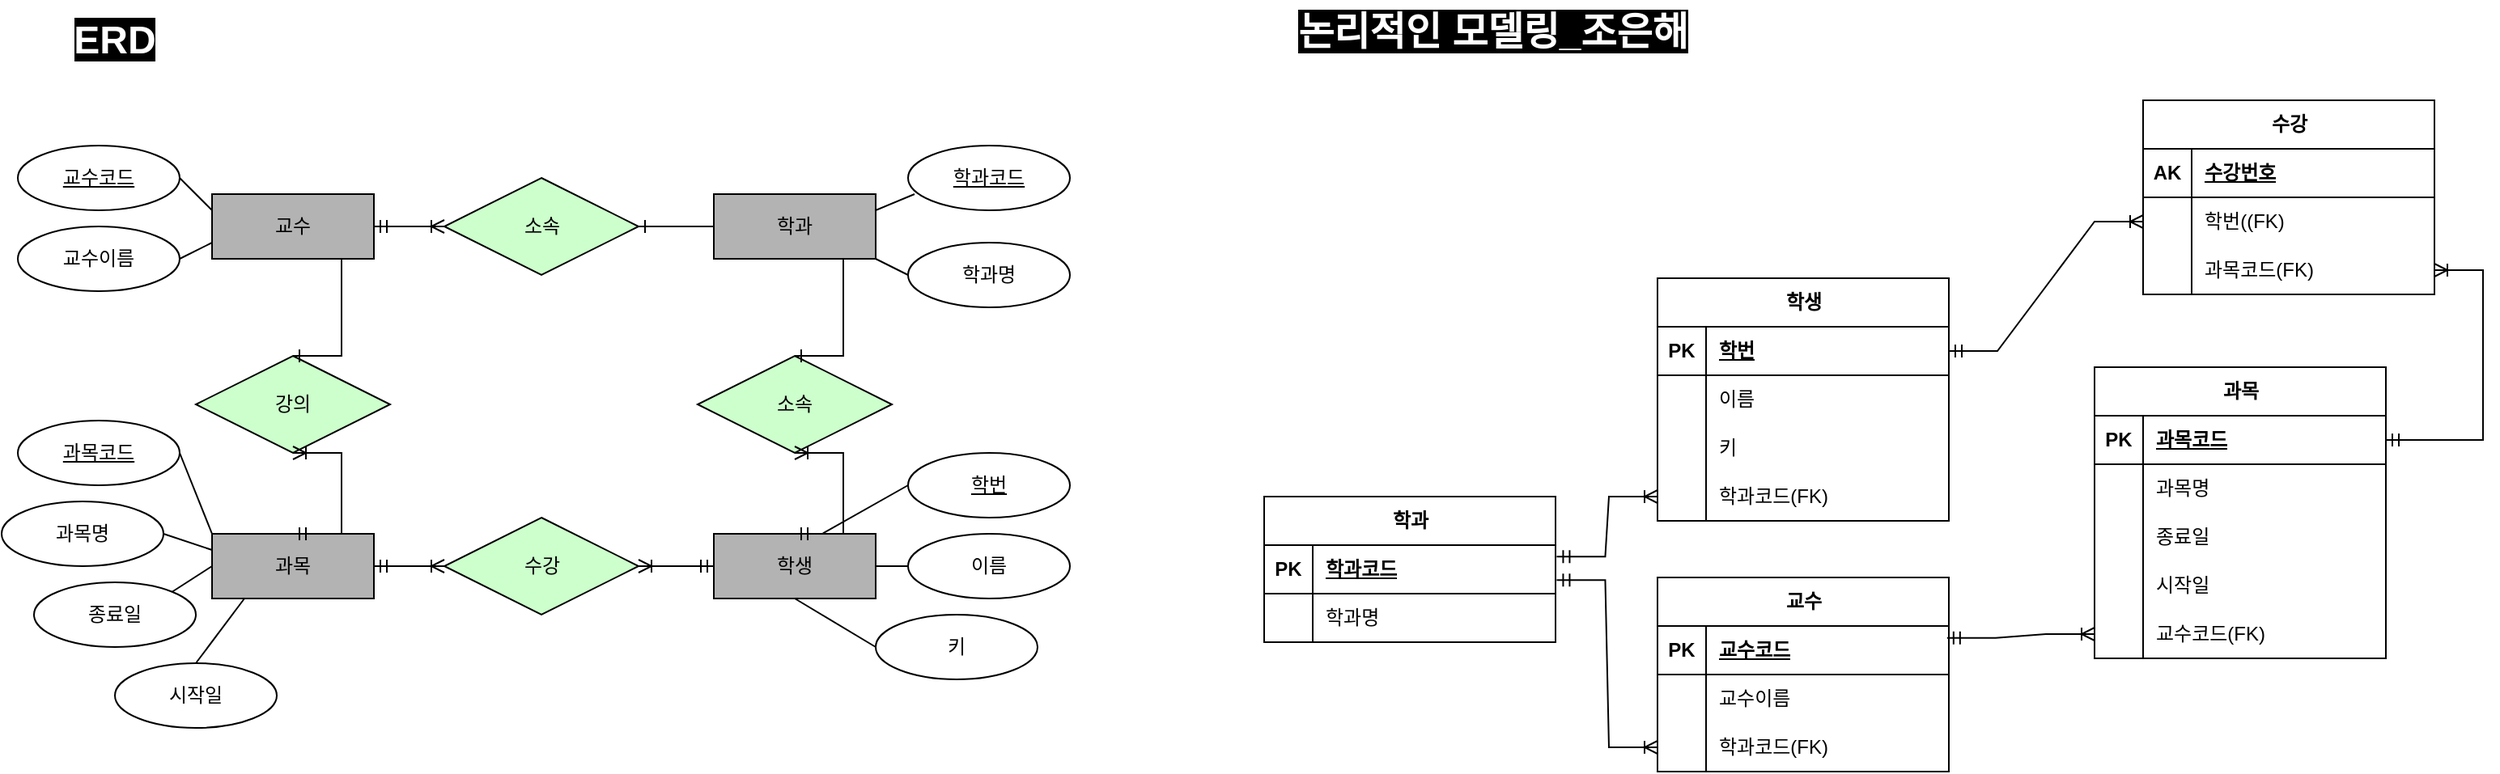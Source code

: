 <mxfile version="22.1.16" type="github">
  <diagram name="페이지-1" id="VpFutrYBXAX4n4MylmDC">
    <mxGraphModel dx="1276" dy="1111" grid="1" gridSize="10" guides="1" tooltips="1" connect="1" arrows="1" fold="1" page="1" pageScale="1" pageWidth="827" pageHeight="1169" math="0" shadow="0">
      <root>
        <mxCell id="0" />
        <mxCell id="1" parent="0" />
        <mxCell id="_q7w5fkxS-_TRa_CMiJi-1" value="학생" style="whiteSpace=wrap;html=1;align=center;fillColor=#B3B3B3;" parent="1" vertex="1">
          <mxGeometry x="524" y="645" width="100" height="40" as="geometry" />
        </mxCell>
        <mxCell id="_q7w5fkxS-_TRa_CMiJi-2" value="과목" style="whiteSpace=wrap;html=1;align=center;fillColor=#B3B3B3;" parent="1" vertex="1">
          <mxGeometry x="214" y="645" width="100" height="40" as="geometry" />
        </mxCell>
        <mxCell id="_q7w5fkxS-_TRa_CMiJi-3" value="학과" style="whiteSpace=wrap;html=1;align=center;fillColor=#B3B3B3;" parent="1" vertex="1">
          <mxGeometry x="524" y="435" width="100" height="40" as="geometry" />
        </mxCell>
        <mxCell id="_q7w5fkxS-_TRa_CMiJi-4" value="교수" style="whiteSpace=wrap;html=1;align=center;fillColor=#B3B3B3;" parent="1" vertex="1">
          <mxGeometry x="214" y="435" width="100" height="40" as="geometry" />
        </mxCell>
        <mxCell id="_q7w5fkxS-_TRa_CMiJi-5" value="강의" style="shape=rhombus;perimeter=rhombusPerimeter;whiteSpace=wrap;html=1;align=center;fillColor=#CCFFCC;" parent="1" vertex="1">
          <mxGeometry x="204" y="535" width="120" height="60" as="geometry" />
        </mxCell>
        <mxCell id="_q7w5fkxS-_TRa_CMiJi-6" value="소속" style="shape=rhombus;perimeter=rhombusPerimeter;whiteSpace=wrap;html=1;align=center;fillColor=#CCFFCC;" parent="1" vertex="1">
          <mxGeometry x="514" y="535" width="120" height="60" as="geometry" />
        </mxCell>
        <mxCell id="_q7w5fkxS-_TRa_CMiJi-7" value="수강" style="shape=rhombus;perimeter=rhombusPerimeter;whiteSpace=wrap;html=1;align=center;fillColor=#CCFFCC;" parent="1" vertex="1">
          <mxGeometry x="357.5" y="635" width="120" height="60" as="geometry" />
        </mxCell>
        <mxCell id="_q7w5fkxS-_TRa_CMiJi-8" value="소속" style="shape=rhombus;perimeter=rhombusPerimeter;whiteSpace=wrap;html=1;align=center;fillColor=#CCFFCC;" parent="1" vertex="1">
          <mxGeometry x="357.5" y="425" width="120" height="60" as="geometry" />
        </mxCell>
        <mxCell id="_q7w5fkxS-_TRa_CMiJi-9" value="학번" style="ellipse;whiteSpace=wrap;html=1;align=center;fontStyle=4;" parent="1" vertex="1">
          <mxGeometry x="644" y="595" width="100" height="40" as="geometry" />
        </mxCell>
        <mxCell id="_q7w5fkxS-_TRa_CMiJi-10" value="과목코드" style="ellipse;whiteSpace=wrap;html=1;align=center;fontStyle=4;" parent="1" vertex="1">
          <mxGeometry x="94" y="575" width="100" height="40" as="geometry" />
        </mxCell>
        <mxCell id="_q7w5fkxS-_TRa_CMiJi-11" value="학과코드" style="ellipse;whiteSpace=wrap;html=1;align=center;fontStyle=4;" parent="1" vertex="1">
          <mxGeometry x="644" y="405" width="100" height="40" as="geometry" />
        </mxCell>
        <mxCell id="_q7w5fkxS-_TRa_CMiJi-12" value="교수코드" style="ellipse;whiteSpace=wrap;html=1;align=center;fontStyle=4;" parent="1" vertex="1">
          <mxGeometry x="94" y="405" width="100" height="40" as="geometry" />
        </mxCell>
        <mxCell id="_q7w5fkxS-_TRa_CMiJi-13" value="교수이름" style="ellipse;whiteSpace=wrap;html=1;align=center;" parent="1" vertex="1">
          <mxGeometry x="94" y="455" width="100" height="40" as="geometry" />
        </mxCell>
        <mxCell id="_q7w5fkxS-_TRa_CMiJi-14" value="이름" style="ellipse;whiteSpace=wrap;html=1;align=center;" parent="1" vertex="1">
          <mxGeometry x="644" y="645" width="100" height="40" as="geometry" />
        </mxCell>
        <mxCell id="_q7w5fkxS-_TRa_CMiJi-15" value="키" style="ellipse;whiteSpace=wrap;html=1;align=center;" parent="1" vertex="1">
          <mxGeometry x="624" y="695" width="100" height="40" as="geometry" />
        </mxCell>
        <mxCell id="_q7w5fkxS-_TRa_CMiJi-16" value="시작일" style="ellipse;whiteSpace=wrap;html=1;align=center;" parent="1" vertex="1">
          <mxGeometry x="154" y="725" width="100" height="40" as="geometry" />
        </mxCell>
        <mxCell id="_q7w5fkxS-_TRa_CMiJi-17" value="종료일" style="ellipse;whiteSpace=wrap;html=1;align=center;" parent="1" vertex="1">
          <mxGeometry x="104" y="675" width="100" height="40" as="geometry" />
        </mxCell>
        <mxCell id="_q7w5fkxS-_TRa_CMiJi-18" value="과목명" style="ellipse;whiteSpace=wrap;html=1;align=center;" parent="1" vertex="1">
          <mxGeometry x="84" y="625" width="100" height="40" as="geometry" />
        </mxCell>
        <mxCell id="_q7w5fkxS-_TRa_CMiJi-19" value="학과명" style="ellipse;whiteSpace=wrap;html=1;align=center;" parent="1" vertex="1">
          <mxGeometry x="644" y="465" width="100" height="40" as="geometry" />
        </mxCell>
        <mxCell id="_q7w5fkxS-_TRa_CMiJi-20" value="" style="edgeStyle=entityRelationEdgeStyle;fontSize=12;html=1;endArrow=ERoneToMany;startArrow=ERmandOne;rounded=0;entryX=0;entryY=0.5;entryDx=0;entryDy=0;" parent="1" target="_q7w5fkxS-_TRa_CMiJi-7" edge="1">
          <mxGeometry width="100" height="100" relative="1" as="geometry">
            <mxPoint x="314" y="665" as="sourcePoint" />
            <mxPoint x="414" y="565" as="targetPoint" />
          </mxGeometry>
        </mxCell>
        <mxCell id="_q7w5fkxS-_TRa_CMiJi-21" value="" style="edgeStyle=entityRelationEdgeStyle;fontSize=12;html=1;endArrow=ERoneToMany;startArrow=ERmandOne;rounded=0;entryX=1;entryY=0.5;entryDx=0;entryDy=0;exitX=0;exitY=0.5;exitDx=0;exitDy=0;" parent="1" source="_q7w5fkxS-_TRa_CMiJi-1" target="_q7w5fkxS-_TRa_CMiJi-7" edge="1">
          <mxGeometry width="100" height="100" relative="1" as="geometry">
            <mxPoint x="464" y="605" as="sourcePoint" />
            <mxPoint x="514" y="684" as="targetPoint" />
          </mxGeometry>
        </mxCell>
        <mxCell id="_q7w5fkxS-_TRa_CMiJi-22" value="" style="endArrow=none;html=1;rounded=0;exitX=0.5;exitY=1;exitDx=0;exitDy=0;entryX=0;entryY=0.5;entryDx=0;entryDy=0;" parent="1" source="_q7w5fkxS-_TRa_CMiJi-1" target="_q7w5fkxS-_TRa_CMiJi-15" edge="1">
          <mxGeometry relative="1" as="geometry">
            <mxPoint x="474" y="744.5" as="sourcePoint" />
            <mxPoint x="634" y="744.5" as="targetPoint" />
          </mxGeometry>
        </mxCell>
        <mxCell id="_q7w5fkxS-_TRa_CMiJi-23" value="" style="endArrow=none;html=1;rounded=0;exitX=1;exitY=0.5;exitDx=0;exitDy=0;entryX=0;entryY=0.5;entryDx=0;entryDy=0;" parent="1" source="_q7w5fkxS-_TRa_CMiJi-1" target="_q7w5fkxS-_TRa_CMiJi-14" edge="1">
          <mxGeometry relative="1" as="geometry">
            <mxPoint x="584" y="695" as="sourcePoint" />
            <mxPoint x="634" y="725" as="targetPoint" />
          </mxGeometry>
        </mxCell>
        <mxCell id="_q7w5fkxS-_TRa_CMiJi-24" value="" style="endArrow=none;html=1;rounded=0;exitX=0.67;exitY=0;exitDx=0;exitDy=0;entryX=0;entryY=0.5;entryDx=0;entryDy=0;exitPerimeter=0;" parent="1" source="_q7w5fkxS-_TRa_CMiJi-1" target="_q7w5fkxS-_TRa_CMiJi-9" edge="1">
          <mxGeometry relative="1" as="geometry">
            <mxPoint x="604" y="615" as="sourcePoint" />
            <mxPoint x="654" y="645" as="targetPoint" />
          </mxGeometry>
        </mxCell>
        <mxCell id="_q7w5fkxS-_TRa_CMiJi-25" value="" style="endArrow=none;html=1;rounded=0;exitX=1;exitY=1;exitDx=0;exitDy=0;entryX=0;entryY=0.5;entryDx=0;entryDy=0;" parent="1" source="_q7w5fkxS-_TRa_CMiJi-3" target="_q7w5fkxS-_TRa_CMiJi-19" edge="1">
          <mxGeometry relative="1" as="geometry">
            <mxPoint x="614" y="494" as="sourcePoint" />
            <mxPoint x="634" y="494" as="targetPoint" />
          </mxGeometry>
        </mxCell>
        <mxCell id="_q7w5fkxS-_TRa_CMiJi-26" value="" style="endArrow=none;html=1;rounded=0;exitX=1;exitY=0.25;exitDx=0;exitDy=0;entryX=0.04;entryY=0.75;entryDx=0;entryDy=0;entryPerimeter=0;" parent="1" source="_q7w5fkxS-_TRa_CMiJi-3" target="_q7w5fkxS-_TRa_CMiJi-11" edge="1">
          <mxGeometry relative="1" as="geometry">
            <mxPoint x="634" y="485" as="sourcePoint" />
            <mxPoint x="654" y="495" as="targetPoint" />
          </mxGeometry>
        </mxCell>
        <mxCell id="_q7w5fkxS-_TRa_CMiJi-27" value="" style="endArrow=none;html=1;rounded=0;exitX=1;exitY=0.5;exitDx=0;exitDy=0;entryX=0;entryY=0.25;entryDx=0;entryDy=0;" parent="1" source="_q7w5fkxS-_TRa_CMiJi-12" target="_q7w5fkxS-_TRa_CMiJi-4" edge="1">
          <mxGeometry relative="1" as="geometry">
            <mxPoint x="184" y="425" as="sourcePoint" />
            <mxPoint x="237" y="395" as="targetPoint" />
          </mxGeometry>
        </mxCell>
        <mxCell id="_q7w5fkxS-_TRa_CMiJi-28" value="" style="endArrow=none;html=1;rounded=0;exitX=1;exitY=0.5;exitDx=0;exitDy=0;entryX=0;entryY=0.75;entryDx=0;entryDy=0;" parent="1" source="_q7w5fkxS-_TRa_CMiJi-13" target="_q7w5fkxS-_TRa_CMiJi-4" edge="1">
          <mxGeometry relative="1" as="geometry">
            <mxPoint x="204" y="435" as="sourcePoint" />
            <mxPoint x="224" y="455" as="targetPoint" />
          </mxGeometry>
        </mxCell>
        <mxCell id="_q7w5fkxS-_TRa_CMiJi-29" value="" style="endArrow=none;html=1;rounded=0;exitX=1;exitY=0.5;exitDx=0;exitDy=0;entryX=0;entryY=0;entryDx=0;entryDy=0;" parent="1" source="_q7w5fkxS-_TRa_CMiJi-10" target="_q7w5fkxS-_TRa_CMiJi-2" edge="1">
          <mxGeometry relative="1" as="geometry">
            <mxPoint x="194" y="595" as="sourcePoint" />
            <mxPoint x="214" y="615" as="targetPoint" />
          </mxGeometry>
        </mxCell>
        <mxCell id="_q7w5fkxS-_TRa_CMiJi-30" value="" style="endArrow=none;html=1;rounded=0;exitX=1;exitY=0.5;exitDx=0;exitDy=0;entryX=0;entryY=0.25;entryDx=0;entryDy=0;" parent="1" source="_q7w5fkxS-_TRa_CMiJi-18" target="_q7w5fkxS-_TRa_CMiJi-2" edge="1">
          <mxGeometry relative="1" as="geometry">
            <mxPoint x="204" y="605" as="sourcePoint" />
            <mxPoint x="224" y="655" as="targetPoint" />
          </mxGeometry>
        </mxCell>
        <mxCell id="_q7w5fkxS-_TRa_CMiJi-31" value="" style="endArrow=none;html=1;rounded=0;exitX=1;exitY=0;exitDx=0;exitDy=0;entryX=0;entryY=0.5;entryDx=0;entryDy=0;" parent="1" source="_q7w5fkxS-_TRa_CMiJi-17" target="_q7w5fkxS-_TRa_CMiJi-2" edge="1">
          <mxGeometry relative="1" as="geometry">
            <mxPoint x="194" y="655" as="sourcePoint" />
            <mxPoint x="224" y="665" as="targetPoint" />
          </mxGeometry>
        </mxCell>
        <mxCell id="_q7w5fkxS-_TRa_CMiJi-32" value="" style="endArrow=none;html=1;rounded=0;exitX=1;exitY=0.5;exitDx=0;exitDy=0;entryX=0.5;entryY=0;entryDx=0;entryDy=0;" parent="1" target="_q7w5fkxS-_TRa_CMiJi-16" edge="1">
          <mxGeometry relative="1" as="geometry">
            <mxPoint x="234" y="685" as="sourcePoint" />
            <mxPoint x="254" y="735" as="targetPoint" />
          </mxGeometry>
        </mxCell>
        <mxCell id="_q7w5fkxS-_TRa_CMiJi-33" value="" style="edgeStyle=entityRelationEdgeStyle;fontSize=12;html=1;endArrow=ERone;endFill=1;rounded=0;exitX=0.5;exitY=1;exitDx=0;exitDy=0;entryX=0.5;entryY=0;entryDx=0;entryDy=0;" parent="1" source="_q7w5fkxS-_TRa_CMiJi-4" target="_q7w5fkxS-_TRa_CMiJi-5" edge="1">
          <mxGeometry width="100" height="100" relative="1" as="geometry">
            <mxPoint x="294" y="615" as="sourcePoint" />
            <mxPoint x="394" y="515" as="targetPoint" />
          </mxGeometry>
        </mxCell>
        <mxCell id="_q7w5fkxS-_TRa_CMiJi-34" value="" style="edgeStyle=entityRelationEdgeStyle;fontSize=12;html=1;endArrow=ERoneToMany;startArrow=ERmandOne;rounded=0;exitX=0.5;exitY=0;exitDx=0;exitDy=0;entryX=0.5;entryY=1;entryDx=0;entryDy=0;entryPerimeter=0;" parent="1" source="_q7w5fkxS-_TRa_CMiJi-2" target="_q7w5fkxS-_TRa_CMiJi-5" edge="1">
          <mxGeometry width="100" height="100" relative="1" as="geometry">
            <mxPoint x="304" y="635" as="sourcePoint" />
            <mxPoint x="254" y="605" as="targetPoint" />
          </mxGeometry>
        </mxCell>
        <mxCell id="_q7w5fkxS-_TRa_CMiJi-35" value="" style="edgeStyle=entityRelationEdgeStyle;fontSize=12;html=1;endArrow=ERoneToMany;startArrow=ERmandOne;rounded=0;exitX=0.5;exitY=0;exitDx=0;exitDy=0;entryX=0.5;entryY=1;entryDx=0;entryDy=0;" parent="1" source="_q7w5fkxS-_TRa_CMiJi-1" target="_q7w5fkxS-_TRa_CMiJi-6" edge="1">
          <mxGeometry width="100" height="100" relative="1" as="geometry">
            <mxPoint x="464" y="625" as="sourcePoint" />
            <mxPoint x="464" y="575" as="targetPoint" />
          </mxGeometry>
        </mxCell>
        <mxCell id="_q7w5fkxS-_TRa_CMiJi-36" value="" style="edgeStyle=entityRelationEdgeStyle;fontSize=12;html=1;endArrow=ERoneToMany;startArrow=ERmandOne;rounded=0;exitX=1;exitY=0.5;exitDx=0;exitDy=0;entryX=0;entryY=0.5;entryDx=0;entryDy=0;" parent="1" source="_q7w5fkxS-_TRa_CMiJi-4" target="_q7w5fkxS-_TRa_CMiJi-8" edge="1">
          <mxGeometry width="100" height="100" relative="1" as="geometry">
            <mxPoint x="364" y="545" as="sourcePoint" />
            <mxPoint x="364" y="495" as="targetPoint" />
          </mxGeometry>
        </mxCell>
        <mxCell id="_q7w5fkxS-_TRa_CMiJi-37" value="" style="edgeStyle=entityRelationEdgeStyle;fontSize=12;html=1;endArrow=ERone;endFill=1;rounded=0;exitX=0;exitY=0.5;exitDx=0;exitDy=0;entryX=1;entryY=0.5;entryDx=0;entryDy=0;" parent="1" source="_q7w5fkxS-_TRa_CMiJi-3" target="_q7w5fkxS-_TRa_CMiJi-8" edge="1">
          <mxGeometry width="100" height="100" relative="1" as="geometry">
            <mxPoint x="404" y="575" as="sourcePoint" />
            <mxPoint x="504" y="475" as="targetPoint" />
          </mxGeometry>
        </mxCell>
        <mxCell id="_q7w5fkxS-_TRa_CMiJi-38" value="" style="edgeStyle=entityRelationEdgeStyle;fontSize=12;html=1;endArrow=ERone;endFill=1;rounded=0;exitX=0.5;exitY=1;exitDx=0;exitDy=0;entryX=0.5;entryY=0;entryDx=0;entryDy=0;" parent="1" source="_q7w5fkxS-_TRa_CMiJi-3" target="_q7w5fkxS-_TRa_CMiJi-6" edge="1">
          <mxGeometry width="100" height="100" relative="1" as="geometry">
            <mxPoint x="540" y="505" as="sourcePoint" />
            <mxPoint x="494" y="505" as="targetPoint" />
            <Array as="points">
              <mxPoint x="570" y="475" />
            </Array>
          </mxGeometry>
        </mxCell>
        <mxCell id="cjotbzHaFE7JgMFKAddq-14" value="교수" style="shape=table;startSize=30;container=1;collapsible=1;childLayout=tableLayout;fixedRows=1;rowLines=0;fontStyle=1;align=center;resizeLast=1;html=1;" vertex="1" parent="1">
          <mxGeometry x="1107" y="672" width="180" height="120" as="geometry" />
        </mxCell>
        <mxCell id="cjotbzHaFE7JgMFKAddq-15" value="" style="shape=tableRow;horizontal=0;startSize=0;swimlaneHead=0;swimlaneBody=0;fillColor=none;collapsible=0;dropTarget=0;points=[[0,0.5],[1,0.5]];portConstraint=eastwest;top=0;left=0;right=0;bottom=1;" vertex="1" parent="cjotbzHaFE7JgMFKAddq-14">
          <mxGeometry y="30" width="180" height="30" as="geometry" />
        </mxCell>
        <mxCell id="cjotbzHaFE7JgMFKAddq-16" value="PK" style="shape=partialRectangle;connectable=0;fillColor=none;top=0;left=0;bottom=0;right=0;fontStyle=1;overflow=hidden;whiteSpace=wrap;html=1;" vertex="1" parent="cjotbzHaFE7JgMFKAddq-15">
          <mxGeometry width="30" height="30" as="geometry">
            <mxRectangle width="30" height="30" as="alternateBounds" />
          </mxGeometry>
        </mxCell>
        <mxCell id="cjotbzHaFE7JgMFKAddq-17" value="교수코드" style="shape=partialRectangle;connectable=0;fillColor=none;top=0;left=0;bottom=0;right=0;align=left;spacingLeft=6;fontStyle=5;overflow=hidden;whiteSpace=wrap;html=1;" vertex="1" parent="cjotbzHaFE7JgMFKAddq-15">
          <mxGeometry x="30" width="150" height="30" as="geometry">
            <mxRectangle width="150" height="30" as="alternateBounds" />
          </mxGeometry>
        </mxCell>
        <mxCell id="cjotbzHaFE7JgMFKAddq-18" value="" style="shape=tableRow;horizontal=0;startSize=0;swimlaneHead=0;swimlaneBody=0;fillColor=none;collapsible=0;dropTarget=0;points=[[0,0.5],[1,0.5]];portConstraint=eastwest;top=0;left=0;right=0;bottom=0;" vertex="1" parent="cjotbzHaFE7JgMFKAddq-14">
          <mxGeometry y="60" width="180" height="30" as="geometry" />
        </mxCell>
        <mxCell id="cjotbzHaFE7JgMFKAddq-19" value="" style="shape=partialRectangle;connectable=0;fillColor=none;top=0;left=0;bottom=0;right=0;editable=1;overflow=hidden;whiteSpace=wrap;html=1;" vertex="1" parent="cjotbzHaFE7JgMFKAddq-18">
          <mxGeometry width="30" height="30" as="geometry">
            <mxRectangle width="30" height="30" as="alternateBounds" />
          </mxGeometry>
        </mxCell>
        <mxCell id="cjotbzHaFE7JgMFKAddq-20" value="교수이름" style="shape=partialRectangle;connectable=0;fillColor=none;top=0;left=0;bottom=0;right=0;align=left;spacingLeft=6;overflow=hidden;whiteSpace=wrap;html=1;" vertex="1" parent="cjotbzHaFE7JgMFKAddq-18">
          <mxGeometry x="30" width="150" height="30" as="geometry">
            <mxRectangle width="150" height="30" as="alternateBounds" />
          </mxGeometry>
        </mxCell>
        <mxCell id="cjotbzHaFE7JgMFKAddq-69" value="" style="shape=tableRow;horizontal=0;startSize=0;swimlaneHead=0;swimlaneBody=0;fillColor=none;collapsible=0;dropTarget=0;points=[[0,0.5],[1,0.5]];portConstraint=eastwest;top=0;left=0;right=0;bottom=0;" vertex="1" parent="cjotbzHaFE7JgMFKAddq-14">
          <mxGeometry y="90" width="180" height="30" as="geometry" />
        </mxCell>
        <mxCell id="cjotbzHaFE7JgMFKAddq-70" value="" style="shape=partialRectangle;connectable=0;fillColor=none;top=0;left=0;bottom=0;right=0;editable=1;overflow=hidden;whiteSpace=wrap;html=1;" vertex="1" parent="cjotbzHaFE7JgMFKAddq-69">
          <mxGeometry width="30" height="30" as="geometry">
            <mxRectangle width="30" height="30" as="alternateBounds" />
          </mxGeometry>
        </mxCell>
        <mxCell id="cjotbzHaFE7JgMFKAddq-71" value="학과코드(FK)" style="shape=partialRectangle;connectable=0;fillColor=none;top=0;left=0;bottom=0;right=0;align=left;spacingLeft=6;overflow=hidden;whiteSpace=wrap;html=1;" vertex="1" parent="cjotbzHaFE7JgMFKAddq-69">
          <mxGeometry x="30" width="150" height="30" as="geometry">
            <mxRectangle width="150" height="30" as="alternateBounds" />
          </mxGeometry>
        </mxCell>
        <mxCell id="cjotbzHaFE7JgMFKAddq-27" value="과목" style="shape=table;startSize=30;container=1;collapsible=1;childLayout=tableLayout;fixedRows=1;rowLines=0;fontStyle=1;align=center;resizeLast=1;html=1;" vertex="1" parent="1">
          <mxGeometry x="1377" y="542" width="180" height="180" as="geometry" />
        </mxCell>
        <mxCell id="cjotbzHaFE7JgMFKAddq-28" value="" style="shape=tableRow;horizontal=0;startSize=0;swimlaneHead=0;swimlaneBody=0;fillColor=none;collapsible=0;dropTarget=0;points=[[0,0.5],[1,0.5]];portConstraint=eastwest;top=0;left=0;right=0;bottom=1;" vertex="1" parent="cjotbzHaFE7JgMFKAddq-27">
          <mxGeometry y="30" width="180" height="30" as="geometry" />
        </mxCell>
        <mxCell id="cjotbzHaFE7JgMFKAddq-29" value="PK" style="shape=partialRectangle;connectable=0;fillColor=none;top=0;left=0;bottom=0;right=0;fontStyle=1;overflow=hidden;whiteSpace=wrap;html=1;" vertex="1" parent="cjotbzHaFE7JgMFKAddq-28">
          <mxGeometry width="30" height="30" as="geometry">
            <mxRectangle width="30" height="30" as="alternateBounds" />
          </mxGeometry>
        </mxCell>
        <mxCell id="cjotbzHaFE7JgMFKAddq-30" value="과목코드" style="shape=partialRectangle;connectable=0;fillColor=none;top=0;left=0;bottom=0;right=0;align=left;spacingLeft=6;fontStyle=5;overflow=hidden;whiteSpace=wrap;html=1;" vertex="1" parent="cjotbzHaFE7JgMFKAddq-28">
          <mxGeometry x="30" width="150" height="30" as="geometry">
            <mxRectangle width="150" height="30" as="alternateBounds" />
          </mxGeometry>
        </mxCell>
        <mxCell id="cjotbzHaFE7JgMFKAddq-31" value="" style="shape=tableRow;horizontal=0;startSize=0;swimlaneHead=0;swimlaneBody=0;fillColor=none;collapsible=0;dropTarget=0;points=[[0,0.5],[1,0.5]];portConstraint=eastwest;top=0;left=0;right=0;bottom=0;" vertex="1" parent="cjotbzHaFE7JgMFKAddq-27">
          <mxGeometry y="60" width="180" height="30" as="geometry" />
        </mxCell>
        <mxCell id="cjotbzHaFE7JgMFKAddq-32" value="" style="shape=partialRectangle;connectable=0;fillColor=none;top=0;left=0;bottom=0;right=0;editable=1;overflow=hidden;whiteSpace=wrap;html=1;" vertex="1" parent="cjotbzHaFE7JgMFKAddq-31">
          <mxGeometry width="30" height="30" as="geometry">
            <mxRectangle width="30" height="30" as="alternateBounds" />
          </mxGeometry>
        </mxCell>
        <mxCell id="cjotbzHaFE7JgMFKAddq-33" value="과목명" style="shape=partialRectangle;connectable=0;fillColor=none;top=0;left=0;bottom=0;right=0;align=left;spacingLeft=6;overflow=hidden;whiteSpace=wrap;html=1;" vertex="1" parent="cjotbzHaFE7JgMFKAddq-31">
          <mxGeometry x="30" width="150" height="30" as="geometry">
            <mxRectangle width="150" height="30" as="alternateBounds" />
          </mxGeometry>
        </mxCell>
        <mxCell id="cjotbzHaFE7JgMFKAddq-34" value="" style="shape=tableRow;horizontal=0;startSize=0;swimlaneHead=0;swimlaneBody=0;fillColor=none;collapsible=0;dropTarget=0;points=[[0,0.5],[1,0.5]];portConstraint=eastwest;top=0;left=0;right=0;bottom=0;" vertex="1" parent="cjotbzHaFE7JgMFKAddq-27">
          <mxGeometry y="90" width="180" height="30" as="geometry" />
        </mxCell>
        <mxCell id="cjotbzHaFE7JgMFKAddq-35" value="" style="shape=partialRectangle;connectable=0;fillColor=none;top=0;left=0;bottom=0;right=0;editable=1;overflow=hidden;whiteSpace=wrap;html=1;" vertex="1" parent="cjotbzHaFE7JgMFKAddq-34">
          <mxGeometry width="30" height="30" as="geometry">
            <mxRectangle width="30" height="30" as="alternateBounds" />
          </mxGeometry>
        </mxCell>
        <mxCell id="cjotbzHaFE7JgMFKAddq-36" value="종료일" style="shape=partialRectangle;connectable=0;fillColor=none;top=0;left=0;bottom=0;right=0;align=left;spacingLeft=6;overflow=hidden;whiteSpace=wrap;html=1;" vertex="1" parent="cjotbzHaFE7JgMFKAddq-34">
          <mxGeometry x="30" width="150" height="30" as="geometry">
            <mxRectangle width="150" height="30" as="alternateBounds" />
          </mxGeometry>
        </mxCell>
        <mxCell id="cjotbzHaFE7JgMFKAddq-37" value="" style="shape=tableRow;horizontal=0;startSize=0;swimlaneHead=0;swimlaneBody=0;fillColor=none;collapsible=0;dropTarget=0;points=[[0,0.5],[1,0.5]];portConstraint=eastwest;top=0;left=0;right=0;bottom=0;" vertex="1" parent="cjotbzHaFE7JgMFKAddq-27">
          <mxGeometry y="120" width="180" height="30" as="geometry" />
        </mxCell>
        <mxCell id="cjotbzHaFE7JgMFKAddq-38" value="" style="shape=partialRectangle;connectable=0;fillColor=none;top=0;left=0;bottom=0;right=0;editable=1;overflow=hidden;whiteSpace=wrap;html=1;" vertex="1" parent="cjotbzHaFE7JgMFKAddq-37">
          <mxGeometry width="30" height="30" as="geometry">
            <mxRectangle width="30" height="30" as="alternateBounds" />
          </mxGeometry>
        </mxCell>
        <mxCell id="cjotbzHaFE7JgMFKAddq-39" value="시작일" style="shape=partialRectangle;connectable=0;fillColor=none;top=0;left=0;bottom=0;right=0;align=left;spacingLeft=6;overflow=hidden;whiteSpace=wrap;html=1;" vertex="1" parent="cjotbzHaFE7JgMFKAddq-37">
          <mxGeometry x="30" width="150" height="30" as="geometry">
            <mxRectangle width="150" height="30" as="alternateBounds" />
          </mxGeometry>
        </mxCell>
        <mxCell id="cjotbzHaFE7JgMFKAddq-72" value="" style="shape=tableRow;horizontal=0;startSize=0;swimlaneHead=0;swimlaneBody=0;fillColor=none;collapsible=0;dropTarget=0;points=[[0,0.5],[1,0.5]];portConstraint=eastwest;top=0;left=0;right=0;bottom=0;" vertex="1" parent="cjotbzHaFE7JgMFKAddq-27">
          <mxGeometry y="150" width="180" height="30" as="geometry" />
        </mxCell>
        <mxCell id="cjotbzHaFE7JgMFKAddq-73" value="" style="shape=partialRectangle;connectable=0;fillColor=none;top=0;left=0;bottom=0;right=0;editable=1;overflow=hidden;whiteSpace=wrap;html=1;" vertex="1" parent="cjotbzHaFE7JgMFKAddq-72">
          <mxGeometry width="30" height="30" as="geometry">
            <mxRectangle width="30" height="30" as="alternateBounds" />
          </mxGeometry>
        </mxCell>
        <mxCell id="cjotbzHaFE7JgMFKAddq-74" value="교수코드(FK)" style="shape=partialRectangle;connectable=0;fillColor=none;top=0;left=0;bottom=0;right=0;align=left;spacingLeft=6;overflow=hidden;whiteSpace=wrap;html=1;" vertex="1" parent="cjotbzHaFE7JgMFKAddq-72">
          <mxGeometry x="30" width="150" height="30" as="geometry">
            <mxRectangle width="150" height="30" as="alternateBounds" />
          </mxGeometry>
        </mxCell>
        <mxCell id="cjotbzHaFE7JgMFKAddq-40" value="학과" style="shape=table;startSize=30;container=1;collapsible=1;childLayout=tableLayout;fixedRows=1;rowLines=0;fontStyle=1;align=center;resizeLast=1;html=1;" vertex="1" parent="1">
          <mxGeometry x="864" y="622" width="180" height="90" as="geometry" />
        </mxCell>
        <mxCell id="cjotbzHaFE7JgMFKAddq-41" value="" style="shape=tableRow;horizontal=0;startSize=0;swimlaneHead=0;swimlaneBody=0;fillColor=none;collapsible=0;dropTarget=0;points=[[0,0.5],[1,0.5]];portConstraint=eastwest;top=0;left=0;right=0;bottom=1;" vertex="1" parent="cjotbzHaFE7JgMFKAddq-40">
          <mxGeometry y="30" width="180" height="30" as="geometry" />
        </mxCell>
        <mxCell id="cjotbzHaFE7JgMFKAddq-42" value="PK" style="shape=partialRectangle;connectable=0;fillColor=none;top=0;left=0;bottom=0;right=0;fontStyle=1;overflow=hidden;whiteSpace=wrap;html=1;" vertex="1" parent="cjotbzHaFE7JgMFKAddq-41">
          <mxGeometry width="30" height="30" as="geometry">
            <mxRectangle width="30" height="30" as="alternateBounds" />
          </mxGeometry>
        </mxCell>
        <mxCell id="cjotbzHaFE7JgMFKAddq-43" value="학과코드" style="shape=partialRectangle;connectable=0;fillColor=none;top=0;left=0;bottom=0;right=0;align=left;spacingLeft=6;fontStyle=5;overflow=hidden;whiteSpace=wrap;html=1;" vertex="1" parent="cjotbzHaFE7JgMFKAddq-41">
          <mxGeometry x="30" width="150" height="30" as="geometry">
            <mxRectangle width="150" height="30" as="alternateBounds" />
          </mxGeometry>
        </mxCell>
        <mxCell id="cjotbzHaFE7JgMFKAddq-44" value="" style="shape=tableRow;horizontal=0;startSize=0;swimlaneHead=0;swimlaneBody=0;fillColor=none;collapsible=0;dropTarget=0;points=[[0,0.5],[1,0.5]];portConstraint=eastwest;top=0;left=0;right=0;bottom=0;" vertex="1" parent="cjotbzHaFE7JgMFKAddq-40">
          <mxGeometry y="60" width="180" height="30" as="geometry" />
        </mxCell>
        <mxCell id="cjotbzHaFE7JgMFKAddq-45" value="" style="shape=partialRectangle;connectable=0;fillColor=none;top=0;left=0;bottom=0;right=0;editable=1;overflow=hidden;whiteSpace=wrap;html=1;" vertex="1" parent="cjotbzHaFE7JgMFKAddq-44">
          <mxGeometry width="30" height="30" as="geometry">
            <mxRectangle width="30" height="30" as="alternateBounds" />
          </mxGeometry>
        </mxCell>
        <mxCell id="cjotbzHaFE7JgMFKAddq-46" value="학과명" style="shape=partialRectangle;connectable=0;fillColor=none;top=0;left=0;bottom=0;right=0;align=left;spacingLeft=6;overflow=hidden;whiteSpace=wrap;html=1;" vertex="1" parent="cjotbzHaFE7JgMFKAddq-44">
          <mxGeometry x="30" width="150" height="30" as="geometry">
            <mxRectangle width="150" height="30" as="alternateBounds" />
          </mxGeometry>
        </mxCell>
        <mxCell id="cjotbzHaFE7JgMFKAddq-53" value="수강" style="shape=table;startSize=30;container=1;collapsible=1;childLayout=tableLayout;fixedRows=1;rowLines=0;fontStyle=1;align=center;resizeLast=1;html=1;" vertex="1" parent="1">
          <mxGeometry x="1407" y="377" width="180" height="120" as="geometry" />
        </mxCell>
        <mxCell id="cjotbzHaFE7JgMFKAddq-54" value="" style="shape=tableRow;horizontal=0;startSize=0;swimlaneHead=0;swimlaneBody=0;fillColor=none;collapsible=0;dropTarget=0;points=[[0,0.5],[1,0.5]];portConstraint=eastwest;top=0;left=0;right=0;bottom=1;" vertex="1" parent="cjotbzHaFE7JgMFKAddq-53">
          <mxGeometry y="30" width="180" height="30" as="geometry" />
        </mxCell>
        <mxCell id="cjotbzHaFE7JgMFKAddq-55" value="AK" style="shape=partialRectangle;connectable=0;fillColor=none;top=0;left=0;bottom=0;right=0;fontStyle=1;overflow=hidden;whiteSpace=wrap;html=1;" vertex="1" parent="cjotbzHaFE7JgMFKAddq-54">
          <mxGeometry width="30" height="30" as="geometry">
            <mxRectangle width="30" height="30" as="alternateBounds" />
          </mxGeometry>
        </mxCell>
        <mxCell id="cjotbzHaFE7JgMFKAddq-56" value="수강번호" style="shape=partialRectangle;connectable=0;fillColor=none;top=0;left=0;bottom=0;right=0;align=left;spacingLeft=6;fontStyle=5;overflow=hidden;whiteSpace=wrap;html=1;" vertex="1" parent="cjotbzHaFE7JgMFKAddq-54">
          <mxGeometry x="30" width="150" height="30" as="geometry">
            <mxRectangle width="150" height="30" as="alternateBounds" />
          </mxGeometry>
        </mxCell>
        <mxCell id="cjotbzHaFE7JgMFKAddq-57" value="" style="shape=tableRow;horizontal=0;startSize=0;swimlaneHead=0;swimlaneBody=0;fillColor=none;collapsible=0;dropTarget=0;points=[[0,0.5],[1,0.5]];portConstraint=eastwest;top=0;left=0;right=0;bottom=0;" vertex="1" parent="cjotbzHaFE7JgMFKAddq-53">
          <mxGeometry y="60" width="180" height="30" as="geometry" />
        </mxCell>
        <mxCell id="cjotbzHaFE7JgMFKAddq-58" value="" style="shape=partialRectangle;connectable=0;fillColor=none;top=0;left=0;bottom=0;right=0;editable=1;overflow=hidden;whiteSpace=wrap;html=1;" vertex="1" parent="cjotbzHaFE7JgMFKAddq-57">
          <mxGeometry width="30" height="30" as="geometry">
            <mxRectangle width="30" height="30" as="alternateBounds" />
          </mxGeometry>
        </mxCell>
        <mxCell id="cjotbzHaFE7JgMFKAddq-59" value="학번((FK)" style="shape=partialRectangle;connectable=0;fillColor=none;top=0;left=0;bottom=0;right=0;align=left;spacingLeft=6;overflow=hidden;whiteSpace=wrap;html=1;" vertex="1" parent="cjotbzHaFE7JgMFKAddq-57">
          <mxGeometry x="30" width="150" height="30" as="geometry">
            <mxRectangle width="150" height="30" as="alternateBounds" />
          </mxGeometry>
        </mxCell>
        <mxCell id="cjotbzHaFE7JgMFKAddq-60" value="" style="shape=tableRow;horizontal=0;startSize=0;swimlaneHead=0;swimlaneBody=0;fillColor=none;collapsible=0;dropTarget=0;points=[[0,0.5],[1,0.5]];portConstraint=eastwest;top=0;left=0;right=0;bottom=0;" vertex="1" parent="cjotbzHaFE7JgMFKAddq-53">
          <mxGeometry y="90" width="180" height="30" as="geometry" />
        </mxCell>
        <mxCell id="cjotbzHaFE7JgMFKAddq-61" value="" style="shape=partialRectangle;connectable=0;fillColor=none;top=0;left=0;bottom=0;right=0;editable=1;overflow=hidden;whiteSpace=wrap;html=1;" vertex="1" parent="cjotbzHaFE7JgMFKAddq-60">
          <mxGeometry width="30" height="30" as="geometry">
            <mxRectangle width="30" height="30" as="alternateBounds" />
          </mxGeometry>
        </mxCell>
        <mxCell id="cjotbzHaFE7JgMFKAddq-62" value="과목코드(FK)" style="shape=partialRectangle;connectable=0;fillColor=none;top=0;left=0;bottom=0;right=0;align=left;spacingLeft=6;overflow=hidden;whiteSpace=wrap;html=1;" vertex="1" parent="cjotbzHaFE7JgMFKAddq-60">
          <mxGeometry x="30" width="150" height="30" as="geometry">
            <mxRectangle width="150" height="30" as="alternateBounds" />
          </mxGeometry>
        </mxCell>
        <mxCell id="cjotbzHaFE7JgMFKAddq-1" value="학생" style="shape=table;startSize=30;container=1;collapsible=1;childLayout=tableLayout;fixedRows=1;rowLines=0;fontStyle=1;align=center;resizeLast=1;html=1;" vertex="1" parent="1">
          <mxGeometry x="1107" y="487" width="180" height="150" as="geometry" />
        </mxCell>
        <mxCell id="cjotbzHaFE7JgMFKAddq-2" value="" style="shape=tableRow;horizontal=0;startSize=0;swimlaneHead=0;swimlaneBody=0;fillColor=none;collapsible=0;dropTarget=0;points=[[0,0.5],[1,0.5]];portConstraint=eastwest;top=0;left=0;right=0;bottom=1;" vertex="1" parent="cjotbzHaFE7JgMFKAddq-1">
          <mxGeometry y="30" width="180" height="30" as="geometry" />
        </mxCell>
        <mxCell id="cjotbzHaFE7JgMFKAddq-3" value="PK" style="shape=partialRectangle;connectable=0;fillColor=none;top=0;left=0;bottom=0;right=0;fontStyle=1;overflow=hidden;whiteSpace=wrap;html=1;" vertex="1" parent="cjotbzHaFE7JgMFKAddq-2">
          <mxGeometry width="30" height="30" as="geometry">
            <mxRectangle width="30" height="30" as="alternateBounds" />
          </mxGeometry>
        </mxCell>
        <mxCell id="cjotbzHaFE7JgMFKAddq-4" value="학번" style="shape=partialRectangle;connectable=0;fillColor=none;top=0;left=0;bottom=0;right=0;align=left;spacingLeft=6;fontStyle=5;overflow=hidden;whiteSpace=wrap;html=1;" vertex="1" parent="cjotbzHaFE7JgMFKAddq-2">
          <mxGeometry x="30" width="150" height="30" as="geometry">
            <mxRectangle width="150" height="30" as="alternateBounds" />
          </mxGeometry>
        </mxCell>
        <mxCell id="cjotbzHaFE7JgMFKAddq-5" value="" style="shape=tableRow;horizontal=0;startSize=0;swimlaneHead=0;swimlaneBody=0;fillColor=none;collapsible=0;dropTarget=0;points=[[0,0.5],[1,0.5]];portConstraint=eastwest;top=0;left=0;right=0;bottom=0;" vertex="1" parent="cjotbzHaFE7JgMFKAddq-1">
          <mxGeometry y="60" width="180" height="30" as="geometry" />
        </mxCell>
        <mxCell id="cjotbzHaFE7JgMFKAddq-6" value="" style="shape=partialRectangle;connectable=0;fillColor=none;top=0;left=0;bottom=0;right=0;editable=1;overflow=hidden;whiteSpace=wrap;html=1;" vertex="1" parent="cjotbzHaFE7JgMFKAddq-5">
          <mxGeometry width="30" height="30" as="geometry">
            <mxRectangle width="30" height="30" as="alternateBounds" />
          </mxGeometry>
        </mxCell>
        <mxCell id="cjotbzHaFE7JgMFKAddq-7" value="이름" style="shape=partialRectangle;connectable=0;fillColor=none;top=0;left=0;bottom=0;right=0;align=left;spacingLeft=6;overflow=hidden;whiteSpace=wrap;html=1;" vertex="1" parent="cjotbzHaFE7JgMFKAddq-5">
          <mxGeometry x="30" width="150" height="30" as="geometry">
            <mxRectangle width="150" height="30" as="alternateBounds" />
          </mxGeometry>
        </mxCell>
        <mxCell id="cjotbzHaFE7JgMFKAddq-8" value="" style="shape=tableRow;horizontal=0;startSize=0;swimlaneHead=0;swimlaneBody=0;fillColor=none;collapsible=0;dropTarget=0;points=[[0,0.5],[1,0.5]];portConstraint=eastwest;top=0;left=0;right=0;bottom=0;" vertex="1" parent="cjotbzHaFE7JgMFKAddq-1">
          <mxGeometry y="90" width="180" height="30" as="geometry" />
        </mxCell>
        <mxCell id="cjotbzHaFE7JgMFKAddq-9" value="" style="shape=partialRectangle;connectable=0;fillColor=none;top=0;left=0;bottom=0;right=0;editable=1;overflow=hidden;whiteSpace=wrap;html=1;" vertex="1" parent="cjotbzHaFE7JgMFKAddq-8">
          <mxGeometry width="30" height="30" as="geometry">
            <mxRectangle width="30" height="30" as="alternateBounds" />
          </mxGeometry>
        </mxCell>
        <mxCell id="cjotbzHaFE7JgMFKAddq-10" value="키" style="shape=partialRectangle;connectable=0;fillColor=none;top=0;left=0;bottom=0;right=0;align=left;spacingLeft=6;overflow=hidden;whiteSpace=wrap;html=1;" vertex="1" parent="cjotbzHaFE7JgMFKAddq-8">
          <mxGeometry x="30" width="150" height="30" as="geometry">
            <mxRectangle width="150" height="30" as="alternateBounds" />
          </mxGeometry>
        </mxCell>
        <mxCell id="cjotbzHaFE7JgMFKAddq-66" value="" style="shape=tableRow;horizontal=0;startSize=0;swimlaneHead=0;swimlaneBody=0;fillColor=none;collapsible=0;dropTarget=0;points=[[0,0.5],[1,0.5]];portConstraint=eastwest;top=0;left=0;right=0;bottom=0;" vertex="1" parent="cjotbzHaFE7JgMFKAddq-1">
          <mxGeometry y="120" width="180" height="30" as="geometry" />
        </mxCell>
        <mxCell id="cjotbzHaFE7JgMFKAddq-67" value="" style="shape=partialRectangle;connectable=0;fillColor=none;top=0;left=0;bottom=0;right=0;editable=1;overflow=hidden;whiteSpace=wrap;html=1;" vertex="1" parent="cjotbzHaFE7JgMFKAddq-66">
          <mxGeometry width="30" height="30" as="geometry">
            <mxRectangle width="30" height="30" as="alternateBounds" />
          </mxGeometry>
        </mxCell>
        <mxCell id="cjotbzHaFE7JgMFKAddq-68" value="학과코드(FK)" style="shape=partialRectangle;connectable=0;fillColor=none;top=0;left=0;bottom=0;right=0;align=left;spacingLeft=6;overflow=hidden;whiteSpace=wrap;html=1;" vertex="1" parent="cjotbzHaFE7JgMFKAddq-66">
          <mxGeometry x="30" width="150" height="30" as="geometry">
            <mxRectangle width="150" height="30" as="alternateBounds" />
          </mxGeometry>
        </mxCell>
        <mxCell id="cjotbzHaFE7JgMFKAddq-75" value="" style="edgeStyle=entityRelationEdgeStyle;fontSize=12;html=1;endArrow=ERoneToMany;startArrow=ERmandOne;rounded=0;exitX=1.004;exitY=0.236;exitDx=0;exitDy=0;entryX=0;entryY=0.5;entryDx=0;entryDy=0;exitPerimeter=0;" edge="1" parent="1" source="cjotbzHaFE7JgMFKAddq-41" target="cjotbzHaFE7JgMFKAddq-66">
          <mxGeometry width="100" height="100" relative="1" as="geometry">
            <mxPoint x="1207" y="827" as="sourcePoint" />
            <mxPoint x="1307" y="727" as="targetPoint" />
          </mxGeometry>
        </mxCell>
        <mxCell id="cjotbzHaFE7JgMFKAddq-76" value="" style="edgeStyle=entityRelationEdgeStyle;fontSize=12;html=1;endArrow=ERoneToMany;startArrow=ERmandOne;rounded=0;entryX=0;entryY=0.5;entryDx=0;entryDy=0;exitX=1.004;exitY=0.721;exitDx=0;exitDy=0;exitPerimeter=0;" edge="1" parent="1" source="cjotbzHaFE7JgMFKAddq-41" target="cjotbzHaFE7JgMFKAddq-69">
          <mxGeometry width="100" height="100" relative="1" as="geometry">
            <mxPoint x="1057" y="634" as="sourcePoint" />
            <mxPoint x="1057" y="767" as="targetPoint" />
            <Array as="points">
              <mxPoint x="947" y="687" />
            </Array>
          </mxGeometry>
        </mxCell>
        <mxCell id="cjotbzHaFE7JgMFKAddq-77" value="" style="edgeStyle=entityRelationEdgeStyle;fontSize=12;html=1;endArrow=ERoneToMany;startArrow=ERmandOne;rounded=0;entryX=0;entryY=0.5;entryDx=0;entryDy=0;exitX=1;exitY=0.5;exitDx=0;exitDy=0;" edge="1" parent="1" source="cjotbzHaFE7JgMFKAddq-2" target="cjotbzHaFE7JgMFKAddq-57">
          <mxGeometry width="100" height="100" relative="1" as="geometry">
            <mxPoint x="1347" y="487" as="sourcePoint" />
            <mxPoint x="1447" y="387" as="targetPoint" />
          </mxGeometry>
        </mxCell>
        <mxCell id="cjotbzHaFE7JgMFKAddq-78" value="" style="edgeStyle=entityRelationEdgeStyle;fontSize=12;html=1;endArrow=ERoneToMany;startArrow=ERmandOne;rounded=0;exitX=0.994;exitY=0.244;exitDx=0;exitDy=0;exitPerimeter=0;entryX=0;entryY=0.5;entryDx=0;entryDy=0;" edge="1" parent="1" source="cjotbzHaFE7JgMFKAddq-15" target="cjotbzHaFE7JgMFKAddq-72">
          <mxGeometry width="100" height="100" relative="1" as="geometry">
            <mxPoint x="1457" y="872" as="sourcePoint" />
            <mxPoint x="1357" y="817" as="targetPoint" />
          </mxGeometry>
        </mxCell>
        <mxCell id="cjotbzHaFE7JgMFKAddq-79" value="" style="edgeStyle=entityRelationEdgeStyle;fontSize=12;html=1;endArrow=ERoneToMany;startArrow=ERmandOne;rounded=0;exitX=1;exitY=0.5;exitDx=0;exitDy=0;exitPerimeter=0;" edge="1" parent="1" source="cjotbzHaFE7JgMFKAddq-28" target="cjotbzHaFE7JgMFKAddq-60">
          <mxGeometry width="100" height="100" relative="1" as="geometry">
            <mxPoint x="1637" y="560.34" as="sourcePoint" />
            <mxPoint x="1639.34" y="397.0" as="targetPoint" />
          </mxGeometry>
        </mxCell>
        <mxCell id="cjotbzHaFE7JgMFKAddq-82" value="&lt;b&gt;&lt;font color=&quot;#ffffff&quot; style=&quot;font-size: 24px; background-color: rgb(0, 0, 0);&quot;&gt;논리적인 모델링_조은해&lt;/font&gt;&lt;/b&gt;" style="text;html=1;align=center;verticalAlign=middle;resizable=0;points=[];autosize=1;strokeColor=none;fillColor=none;" vertex="1" parent="1">
          <mxGeometry x="865" y="315" width="280" height="40" as="geometry" />
        </mxCell>
        <mxCell id="cjotbzHaFE7JgMFKAddq-83" value="&lt;font color=&quot;#ffffff&quot; style=&quot;font-size: 24px;&quot;&gt;&lt;b style=&quot;background-color: rgb(0, 0, 0);&quot;&gt;ERD&lt;/b&gt;&lt;/font&gt;" style="text;strokeColor=none;align=center;fillColor=none;html=1;verticalAlign=middle;whiteSpace=wrap;rounded=0;" vertex="1" parent="1">
          <mxGeometry x="124" y="325" width="60" height="30" as="geometry" />
        </mxCell>
      </root>
    </mxGraphModel>
  </diagram>
</mxfile>
